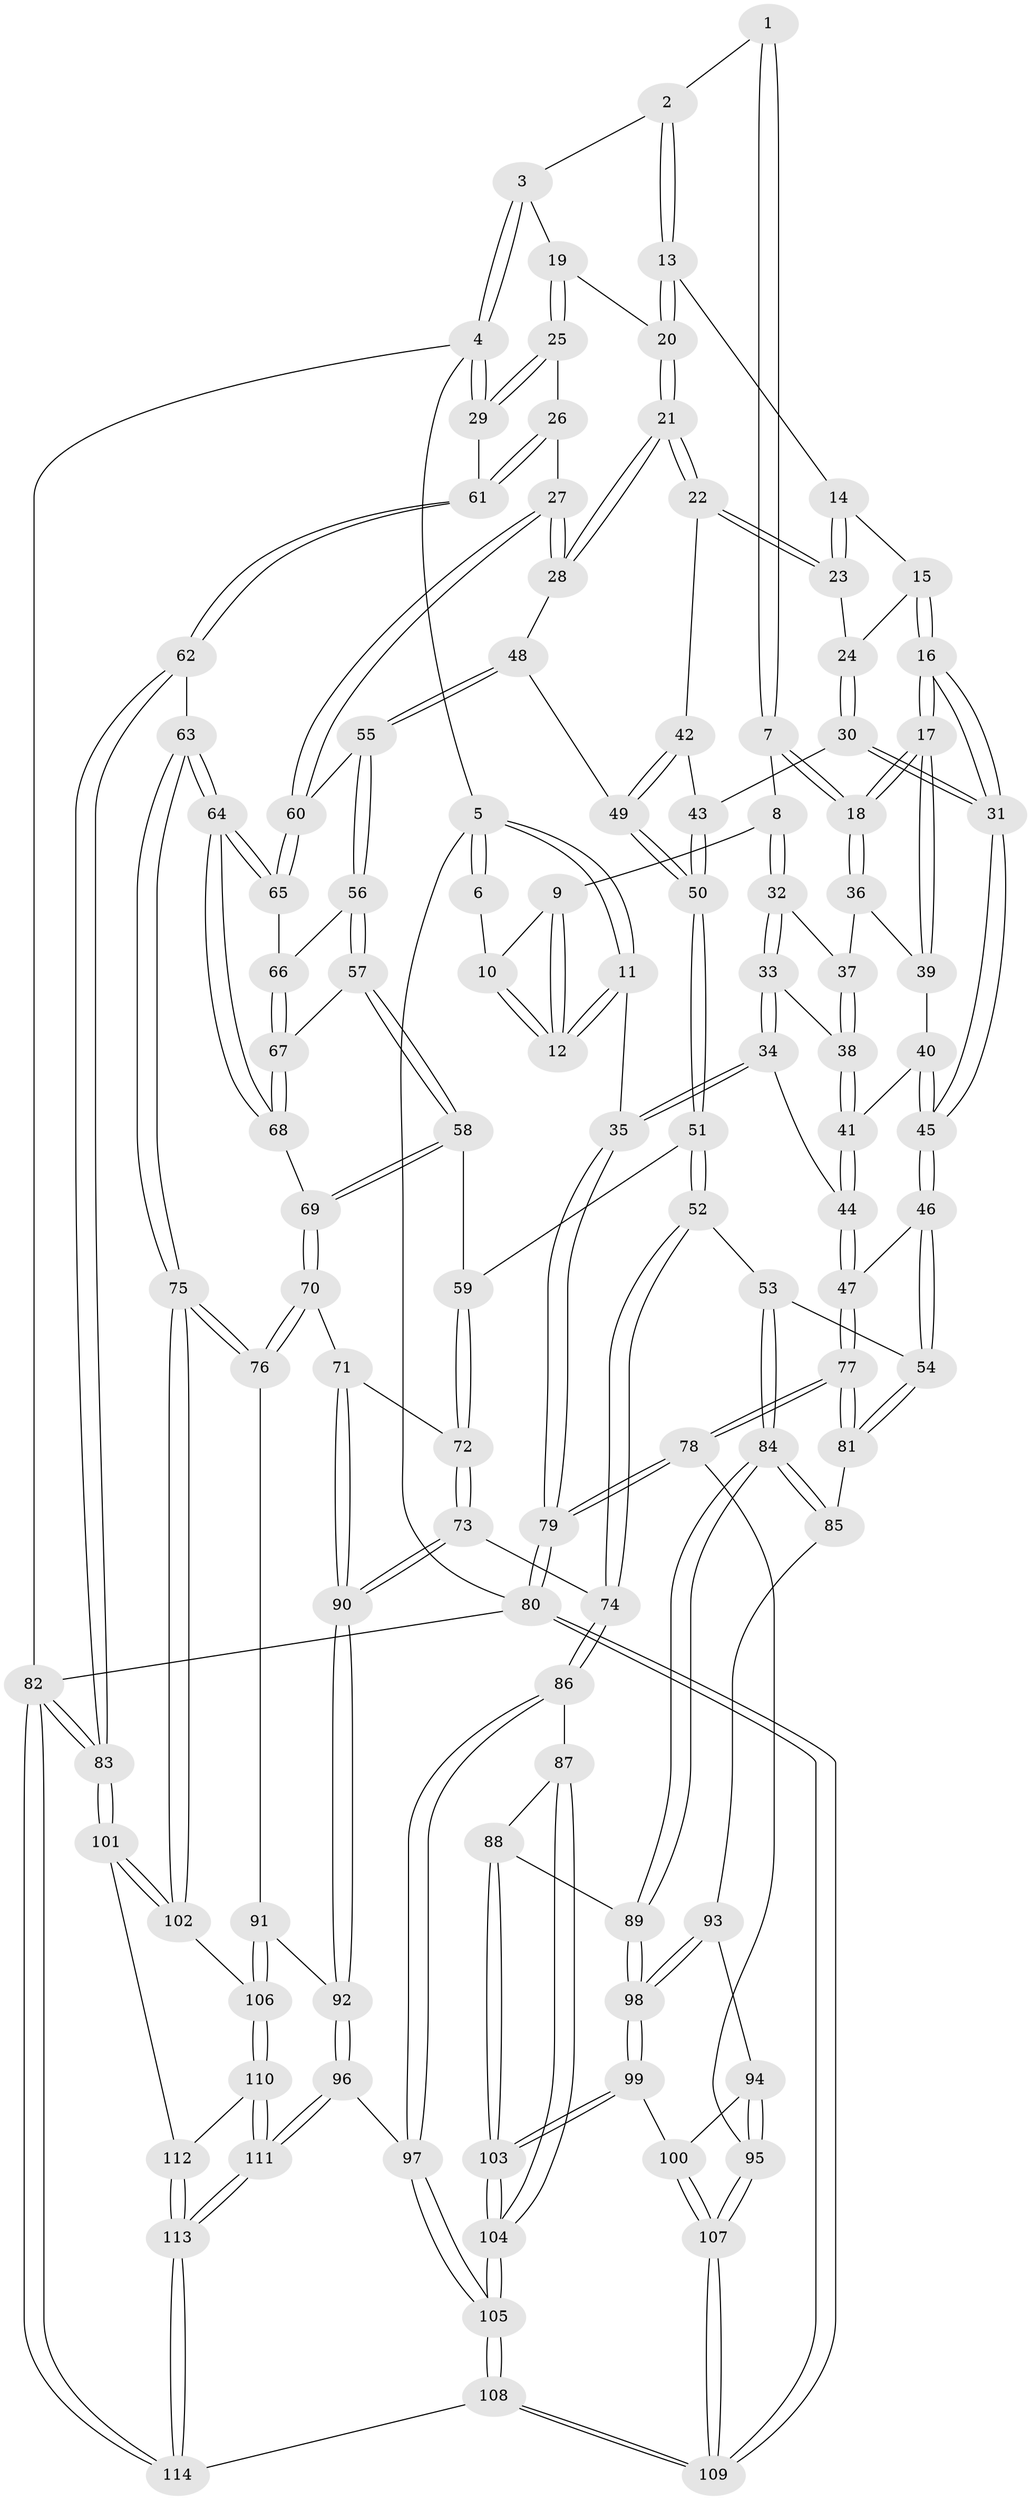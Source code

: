 // coarse degree distribution, {1: 0.058823529411764705, 4: 0.23529411764705882, 2: 0.14705882352941177, 3: 0.23529411764705882, 7: 0.08823529411764706, 5: 0.11764705882352941, 6: 0.058823529411764705, 10: 0.029411764705882353, 9: 0.029411764705882353}
// Generated by graph-tools (version 1.1) at 2025/05/03/04/25 22:05:01]
// undirected, 114 vertices, 282 edges
graph export_dot {
graph [start="1"]
  node [color=gray90,style=filled];
  1 [pos="+0.2893770276199396+0"];
  2 [pos="+0.6070917501231262+0"];
  3 [pos="+0.8140476817125554+0"];
  4 [pos="+1+0"];
  5 [pos="+0+0"];
  6 [pos="+0.24396046976451677+0"];
  7 [pos="+0.29593833054103513+0.0321518691032751"];
  8 [pos="+0.08774955515888658+0.12169368900857096"];
  9 [pos="+0.08202046831179287+0.0994147826461267"];
  10 [pos="+0.09942254387204037+0.03620191712832537"];
  11 [pos="+0+0"];
  12 [pos="+0+0"];
  13 [pos="+0.6074411832469029+0"];
  14 [pos="+0.6050862780344961+0"];
  15 [pos="+0.5002368167945204+0.09033034925223593"];
  16 [pos="+0.34859459669252413+0.19217552794601864"];
  17 [pos="+0.32718446815199465+0.16235595046643617"];
  18 [pos="+0.30532162331142454+0.11501725226268061"];
  19 [pos="+0.8845129874726543+0.08863205271516401"];
  20 [pos="+0.7587959331153489+0.09177681632084386"];
  21 [pos="+0.7338181271139209+0.22946429299029064"];
  22 [pos="+0.6386889949462857+0.17658482729021757"];
  23 [pos="+0.6350725222863939+0.16700919326021152"];
  24 [pos="+0.5248708715557536+0.13488252789312913"];
  25 [pos="+0.9056098656102952+0.11599434525921752"];
  26 [pos="+0.8636773808851328+0.2439212208140225"];
  27 [pos="+0.842476018950921+0.24837821567422771"];
  28 [pos="+0.735678462874376+0.2322500587439208"];
  29 [pos="+1+0.022037497268586097"];
  30 [pos="+0.515418225717962+0.24222242058717847"];
  31 [pos="+0.3544728219160303+0.21593548165988008"];
  32 [pos="+0.08799992292040922+0.1239484668379763"];
  33 [pos="+0.04386099631482081+0.17468615295359716"];
  34 [pos="+0+0.36765045882742153"];
  35 [pos="+0+0.37709744271265017"];
  36 [pos="+0.13467662232914665+0.14981526501866574"];
  37 [pos="+0.13091044129879498+0.14941908702369572"];
  38 [pos="+0.1337213802842237+0.23046285767722385"];
  39 [pos="+0.18787202606278122+0.21039698016120909"];
  40 [pos="+0.16797101929401365+0.24635205196114004"];
  41 [pos="+0.13727055161320803+0.25593376208360724"];
  42 [pos="+0.5426443159858588+0.23988892597660355"];
  43 [pos="+0.523720809198356+0.24685235568947644"];
  44 [pos="+0.03505498281000483+0.3782862529939731"];
  45 [pos="+0.32478600689447684+0.31377154078505903"];
  46 [pos="+0.308328376735418+0.47502919139195715"];
  47 [pos="+0.27666094730672813+0.4707842532340452"];
  48 [pos="+0.7196018960764262+0.2614654017185641"];
  49 [pos="+0.6384625016312744+0.29546122112260903"];
  50 [pos="+0.548020375097572+0.3909222649213115"];
  51 [pos="+0.5379386378367803+0.4633428359193903"];
  52 [pos="+0.36293309805750423+0.5055398167381349"];
  53 [pos="+0.35281532262313486+0.5031837480165481"];
  54 [pos="+0.319283556532133+0.4865685599646159"];
  55 [pos="+0.7091426551088178+0.35897730293997815"];
  56 [pos="+0.7035196362600739+0.3801854257576393"];
  57 [pos="+0.6552577728919448+0.4138067000362727"];
  58 [pos="+0.5490188806943238+0.46701042639089596"];
  59 [pos="+0.5486499062535574+0.4670003738666938"];
  60 [pos="+0.8173505095455379+0.3625301796325653"];
  61 [pos="+1+0.4238442979614621"];
  62 [pos="+1+0.5150505998234225"];
  63 [pos="+0.9703586993303527+0.5604200452914543"];
  64 [pos="+0.9491923918404102+0.5526854013091164"];
  65 [pos="+0.8188200944025577+0.4203146707230635"];
  66 [pos="+0.7554476876456586+0.41434872436204434"];
  67 [pos="+0.7405782925407502+0.47557207254296835"];
  68 [pos="+0.7502186430567152+0.5472941607353355"];
  69 [pos="+0.7163835302537974+0.5577188585258279"];
  70 [pos="+0.6882315218553768+0.6640746726989024"];
  71 [pos="+0.6777386572538251+0.6671992637066062"];
  72 [pos="+0.5873893926098608+0.6003825623372281"];
  73 [pos="+0.5486418047726248+0.7178703439407028"];
  74 [pos="+0.4603762464577954+0.6794658835361485"];
  75 [pos="+0.8384309679537052+0.7499439761451164"];
  76 [pos="+0.7709124616365608+0.7269672542780118"];
  77 [pos="+0+0.7223917410072382"];
  78 [pos="+0+0.7376360143856748"];
  79 [pos="+0+0.7286105016508487"];
  80 [pos="+0+1"];
  81 [pos="+0.19604554733483676+0.6827660651317006"];
  82 [pos="+1+1"];
  83 [pos="+1+1"];
  84 [pos="+0.31520506691808053+0.7677655457586285"];
  85 [pos="+0.2159403341213055+0.7390072110445138"];
  86 [pos="+0.40795237671552875+0.7925535086895552"];
  87 [pos="+0.39014139559248107+0.7942694304325456"];
  88 [pos="+0.3227606224506952+0.7798664409495649"];
  89 [pos="+0.3206462396984328+0.7780117606931473"];
  90 [pos="+0.57866619027774+0.7466256713918593"];
  91 [pos="+0.629776314815173+0.8041451514063034"];
  92 [pos="+0.5891982903863582+0.810333255839462"];
  93 [pos="+0.20339481867081627+0.7683642981026276"];
  94 [pos="+0.1989684367961961+0.7726415644948357"];
  95 [pos="+0.05748330007002556+0.8321602252612533"];
  96 [pos="+0.5737551219885235+0.8569239282674812"];
  97 [pos="+0.47978511305443117+0.8697315488914268"];
  98 [pos="+0.2479690325639201+0.8229581652638632"];
  99 [pos="+0.24091442895628173+0.8436914276880325"];
  100 [pos="+0.20175154681601234+0.866365947070294"];
  101 [pos="+1+1"];
  102 [pos="+0.8404073351249933+0.7893807939343391"];
  103 [pos="+0.30427304670156124+0.879790473561653"];
  104 [pos="+0.3276689980323462+0.9597691280601944"];
  105 [pos="+0.33622650972200246+1"];
  106 [pos="+0.7815216879286261+0.8393209370369783"];
  107 [pos="+0.15300278644605148+0.9236706710026938"];
  108 [pos="+0.2946832740672608+1"];
  109 [pos="+0.26030015461717476+1"];
  110 [pos="+0.7718497860459057+0.8551772372168057"];
  111 [pos="+0.6302613049014116+0.9522958636845286"];
  112 [pos="+0.7832989553356846+0.9269792924544578"];
  113 [pos="+0.6610842055447749+1"];
  114 [pos="+0.6612663302963292+1"];
  1 -- 2;
  1 -- 7;
  1 -- 7;
  2 -- 3;
  2 -- 13;
  2 -- 13;
  3 -- 4;
  3 -- 4;
  3 -- 19;
  4 -- 5;
  4 -- 29;
  4 -- 29;
  4 -- 82;
  5 -- 6;
  5 -- 6;
  5 -- 11;
  5 -- 11;
  5 -- 80;
  6 -- 10;
  7 -- 8;
  7 -- 18;
  7 -- 18;
  8 -- 9;
  8 -- 32;
  8 -- 32;
  9 -- 10;
  9 -- 12;
  9 -- 12;
  10 -- 12;
  10 -- 12;
  11 -- 12;
  11 -- 12;
  11 -- 35;
  13 -- 14;
  13 -- 20;
  13 -- 20;
  14 -- 15;
  14 -- 23;
  14 -- 23;
  15 -- 16;
  15 -- 16;
  15 -- 24;
  16 -- 17;
  16 -- 17;
  16 -- 31;
  16 -- 31;
  17 -- 18;
  17 -- 18;
  17 -- 39;
  17 -- 39;
  18 -- 36;
  18 -- 36;
  19 -- 20;
  19 -- 25;
  19 -- 25;
  20 -- 21;
  20 -- 21;
  21 -- 22;
  21 -- 22;
  21 -- 28;
  21 -- 28;
  22 -- 23;
  22 -- 23;
  22 -- 42;
  23 -- 24;
  24 -- 30;
  24 -- 30;
  25 -- 26;
  25 -- 29;
  25 -- 29;
  26 -- 27;
  26 -- 61;
  26 -- 61;
  27 -- 28;
  27 -- 28;
  27 -- 60;
  27 -- 60;
  28 -- 48;
  29 -- 61;
  30 -- 31;
  30 -- 31;
  30 -- 43;
  31 -- 45;
  31 -- 45;
  32 -- 33;
  32 -- 33;
  32 -- 37;
  33 -- 34;
  33 -- 34;
  33 -- 38;
  34 -- 35;
  34 -- 35;
  34 -- 44;
  35 -- 79;
  35 -- 79;
  36 -- 37;
  36 -- 39;
  37 -- 38;
  37 -- 38;
  38 -- 41;
  38 -- 41;
  39 -- 40;
  40 -- 41;
  40 -- 45;
  40 -- 45;
  41 -- 44;
  41 -- 44;
  42 -- 43;
  42 -- 49;
  42 -- 49;
  43 -- 50;
  43 -- 50;
  44 -- 47;
  44 -- 47;
  45 -- 46;
  45 -- 46;
  46 -- 47;
  46 -- 54;
  46 -- 54;
  47 -- 77;
  47 -- 77;
  48 -- 49;
  48 -- 55;
  48 -- 55;
  49 -- 50;
  49 -- 50;
  50 -- 51;
  50 -- 51;
  51 -- 52;
  51 -- 52;
  51 -- 59;
  52 -- 53;
  52 -- 74;
  52 -- 74;
  53 -- 54;
  53 -- 84;
  53 -- 84;
  54 -- 81;
  54 -- 81;
  55 -- 56;
  55 -- 56;
  55 -- 60;
  56 -- 57;
  56 -- 57;
  56 -- 66;
  57 -- 58;
  57 -- 58;
  57 -- 67;
  58 -- 59;
  58 -- 69;
  58 -- 69;
  59 -- 72;
  59 -- 72;
  60 -- 65;
  60 -- 65;
  61 -- 62;
  61 -- 62;
  62 -- 63;
  62 -- 83;
  62 -- 83;
  63 -- 64;
  63 -- 64;
  63 -- 75;
  63 -- 75;
  64 -- 65;
  64 -- 65;
  64 -- 68;
  64 -- 68;
  65 -- 66;
  66 -- 67;
  66 -- 67;
  67 -- 68;
  67 -- 68;
  68 -- 69;
  69 -- 70;
  69 -- 70;
  70 -- 71;
  70 -- 76;
  70 -- 76;
  71 -- 72;
  71 -- 90;
  71 -- 90;
  72 -- 73;
  72 -- 73;
  73 -- 74;
  73 -- 90;
  73 -- 90;
  74 -- 86;
  74 -- 86;
  75 -- 76;
  75 -- 76;
  75 -- 102;
  75 -- 102;
  76 -- 91;
  77 -- 78;
  77 -- 78;
  77 -- 81;
  77 -- 81;
  78 -- 79;
  78 -- 79;
  78 -- 95;
  79 -- 80;
  79 -- 80;
  80 -- 109;
  80 -- 109;
  80 -- 82;
  81 -- 85;
  82 -- 83;
  82 -- 83;
  82 -- 114;
  82 -- 114;
  83 -- 101;
  83 -- 101;
  84 -- 85;
  84 -- 85;
  84 -- 89;
  84 -- 89;
  85 -- 93;
  86 -- 87;
  86 -- 97;
  86 -- 97;
  87 -- 88;
  87 -- 104;
  87 -- 104;
  88 -- 89;
  88 -- 103;
  88 -- 103;
  89 -- 98;
  89 -- 98;
  90 -- 92;
  90 -- 92;
  91 -- 92;
  91 -- 106;
  91 -- 106;
  92 -- 96;
  92 -- 96;
  93 -- 94;
  93 -- 98;
  93 -- 98;
  94 -- 95;
  94 -- 95;
  94 -- 100;
  95 -- 107;
  95 -- 107;
  96 -- 97;
  96 -- 111;
  96 -- 111;
  97 -- 105;
  97 -- 105;
  98 -- 99;
  98 -- 99;
  99 -- 100;
  99 -- 103;
  99 -- 103;
  100 -- 107;
  100 -- 107;
  101 -- 102;
  101 -- 102;
  101 -- 112;
  102 -- 106;
  103 -- 104;
  103 -- 104;
  104 -- 105;
  104 -- 105;
  105 -- 108;
  105 -- 108;
  106 -- 110;
  106 -- 110;
  107 -- 109;
  107 -- 109;
  108 -- 109;
  108 -- 109;
  108 -- 114;
  110 -- 111;
  110 -- 111;
  110 -- 112;
  111 -- 113;
  111 -- 113;
  112 -- 113;
  112 -- 113;
  113 -- 114;
  113 -- 114;
}
